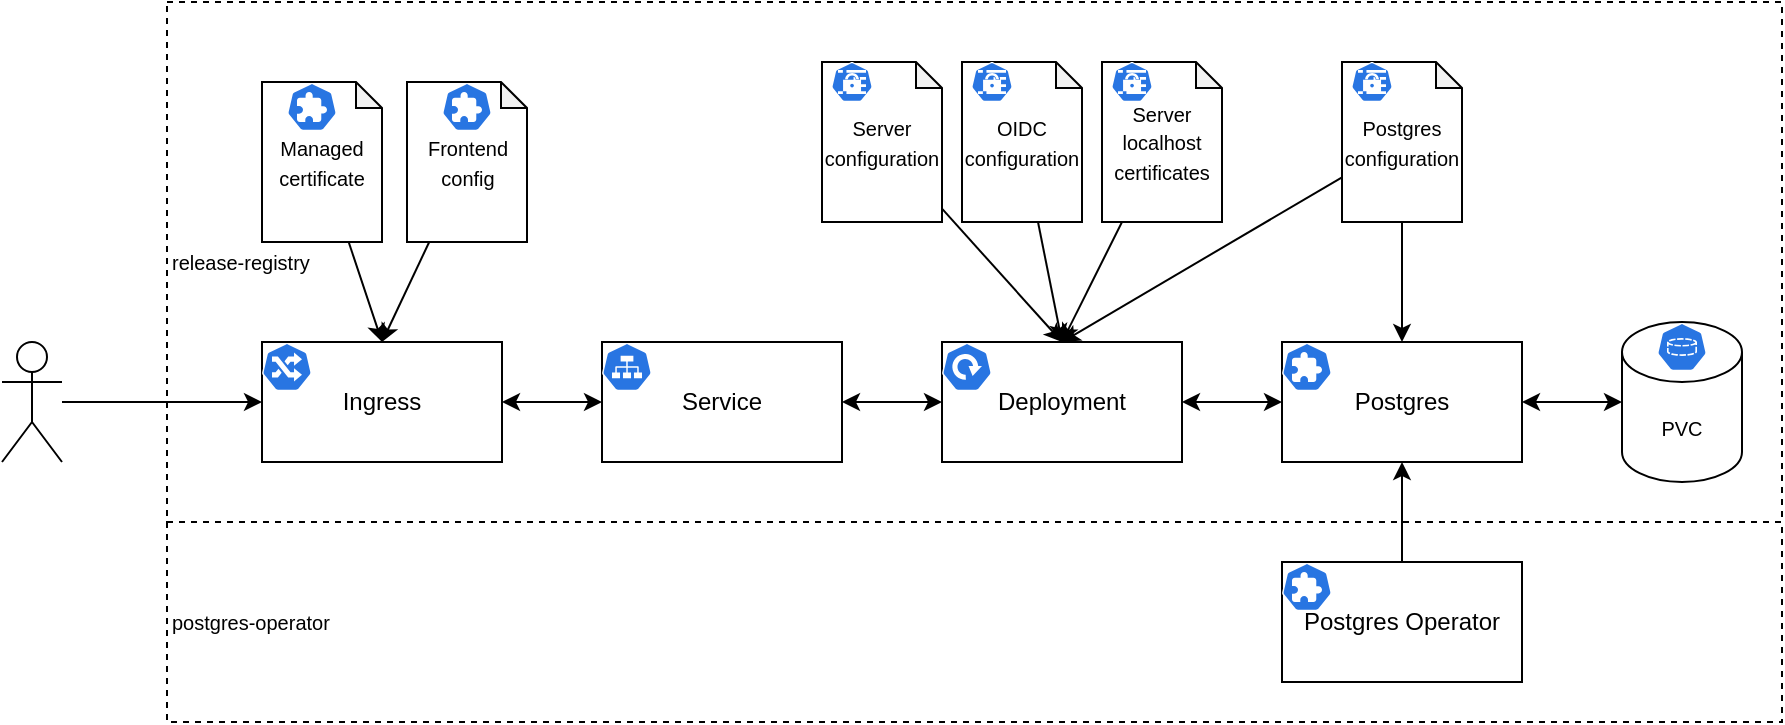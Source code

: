 <mxfile version="21.2.1" type="device">
  <diagram name="Page-1" id="NX8-HTwh9vYmY6NMwvyg">
    <mxGraphModel dx="1853" dy="743" grid="1" gridSize="10" guides="1" tooltips="1" connect="1" arrows="1" fold="1" page="1" pageScale="1" pageWidth="827" pageHeight="1169" math="0" shadow="0">
      <root>
        <mxCell id="0" />
        <mxCell id="1" parent="0" />
        <mxCell id="VQix-owB5lH4_ZpII7_T-47" value="release-registry" style="rounded=0;whiteSpace=wrap;html=1;fontSize=10;fillColor=none;dashed=1;align=left;" parent="1" vertex="1">
          <mxGeometry x="32.5" y="170" width="807.5" height="260" as="geometry" />
        </mxCell>
        <mxCell id="VQix-owB5lH4_ZpII7_T-52" style="edgeStyle=none;rounded=0;orthogonalLoop=1;jettySize=auto;html=1;entryX=0.5;entryY=0;entryDx=0;entryDy=0;fontSize=10;startArrow=none;startFill=0;" parent="1" source="VQix-owB5lH4_ZpII7_T-51" target="VQix-owB5lH4_ZpII7_T-11" edge="1">
          <mxGeometry relative="1" as="geometry" />
        </mxCell>
        <mxCell id="VQix-owB5lH4_ZpII7_T-51" value="&lt;font style=&quot;font-size: 10px;&quot;&gt;Managed certificate&lt;/font&gt;" style="shape=note;whiteSpace=wrap;html=1;backgroundOutline=1;darkOpacity=0.05;size=13;" parent="1" vertex="1">
          <mxGeometry x="80" y="210" width="60" height="80" as="geometry" />
        </mxCell>
        <mxCell id="VQix-owB5lH4_ZpII7_T-48" value="postgres-operator" style="rounded=0;whiteSpace=wrap;html=1;fontSize=10;fillColor=none;dashed=1;align=left;" parent="1" vertex="1">
          <mxGeometry x="32.5" y="430" width="807.5" height="100" as="geometry" />
        </mxCell>
        <mxCell id="VQix-owB5lH4_ZpII7_T-37" value="PVC" style="shape=cylinder3;whiteSpace=wrap;html=1;boundedLbl=1;backgroundOutline=1;size=15;fontSize=10;" parent="1" vertex="1">
          <mxGeometry x="760" y="330" width="60" height="80" as="geometry" />
        </mxCell>
        <mxCell id="VQix-owB5lH4_ZpII7_T-15" style="edgeStyle=orthogonalEdgeStyle;rounded=0;orthogonalLoop=1;jettySize=auto;html=1;startArrow=classic;startFill=1;" parent="1" source="VQix-owB5lH4_ZpII7_T-11" target="VQix-owB5lH4_ZpII7_T-12" edge="1">
          <mxGeometry relative="1" as="geometry" />
        </mxCell>
        <mxCell id="VQix-owB5lH4_ZpII7_T-11" value="Ingress" style="rounded=0;whiteSpace=wrap;html=1;align=center;" parent="1" vertex="1">
          <mxGeometry x="80" y="340" width="120" height="60" as="geometry" />
        </mxCell>
        <mxCell id="VQix-owB5lH4_ZpII7_T-16" style="edgeStyle=orthogonalEdgeStyle;rounded=0;orthogonalLoop=1;jettySize=auto;html=1;startArrow=classic;startFill=1;" parent="1" source="VQix-owB5lH4_ZpII7_T-12" target="VQix-owB5lH4_ZpII7_T-13" edge="1">
          <mxGeometry relative="1" as="geometry" />
        </mxCell>
        <mxCell id="VQix-owB5lH4_ZpII7_T-12" value="Service" style="rounded=0;whiteSpace=wrap;html=1;" parent="1" vertex="1">
          <mxGeometry x="250" y="340" width="120" height="60" as="geometry" />
        </mxCell>
        <mxCell id="VQix-owB5lH4_ZpII7_T-32" style="edgeStyle=none;rounded=0;orthogonalLoop=1;jettySize=auto;html=1;fontSize=10;startArrow=classic;startFill=1;" parent="1" source="VQix-owB5lH4_ZpII7_T-13" target="VQix-owB5lH4_ZpII7_T-30" edge="1">
          <mxGeometry relative="1" as="geometry" />
        </mxCell>
        <mxCell id="VQix-owB5lH4_ZpII7_T-13" value="Deployment" style="rounded=0;whiteSpace=wrap;html=1;" parent="1" vertex="1">
          <mxGeometry x="420" y="340" width="120" height="60" as="geometry" />
        </mxCell>
        <mxCell id="VQix-owB5lH4_ZpII7_T-27" style="edgeStyle=none;rounded=0;orthogonalLoop=1;jettySize=auto;html=1;fontSize=10;startArrow=none;startFill=0;entryX=0.5;entryY=0;entryDx=0;entryDy=0;" parent="1" source="VQix-owB5lH4_ZpII7_T-17" target="VQix-owB5lH4_ZpII7_T-13" edge="1">
          <mxGeometry relative="1" as="geometry" />
        </mxCell>
        <mxCell id="VQix-owB5lH4_ZpII7_T-17" value="&lt;font style=&quot;font-size: 10px;&quot;&gt;OIDC configuration&lt;/font&gt;" style="shape=note;whiteSpace=wrap;html=1;backgroundOutline=1;darkOpacity=0.05;size=13;" parent="1" vertex="1">
          <mxGeometry x="430" y="200" width="60" height="80" as="geometry" />
        </mxCell>
        <mxCell id="VQix-owB5lH4_ZpII7_T-26" style="rounded=0;orthogonalLoop=1;jettySize=auto;html=1;fontSize=10;startArrow=none;startFill=0;entryX=0.5;entryY=0;entryDx=0;entryDy=0;" parent="1" source="VQix-owB5lH4_ZpII7_T-18" target="VQix-owB5lH4_ZpII7_T-13" edge="1">
          <mxGeometry relative="1" as="geometry" />
        </mxCell>
        <mxCell id="VQix-owB5lH4_ZpII7_T-18" value="&lt;font style=&quot;font-size: 10px;&quot;&gt;Server configuration&lt;/font&gt;" style="shape=note;whiteSpace=wrap;html=1;backgroundOutline=1;darkOpacity=0.05;size=13;" parent="1" vertex="1">
          <mxGeometry x="360" y="200" width="60" height="80" as="geometry" />
        </mxCell>
        <mxCell id="VQix-owB5lH4_ZpII7_T-28" style="edgeStyle=none;rounded=0;orthogonalLoop=1;jettySize=auto;html=1;entryX=0.5;entryY=0;entryDx=0;entryDy=0;fontSize=10;startArrow=none;startFill=0;" parent="1" source="VQix-owB5lH4_ZpII7_T-19" target="VQix-owB5lH4_ZpII7_T-13" edge="1">
          <mxGeometry relative="1" as="geometry" />
        </mxCell>
        <mxCell id="VQix-owB5lH4_ZpII7_T-19" value="&lt;font style=&quot;font-size: 10px;&quot;&gt;Server localhost certificates&lt;/font&gt;" style="shape=note;whiteSpace=wrap;html=1;backgroundOutline=1;darkOpacity=0.05;size=13;" parent="1" vertex="1">
          <mxGeometry x="500" y="200" width="60" height="80" as="geometry" />
        </mxCell>
        <mxCell id="VQix-owB5lH4_ZpII7_T-21" value="" style="sketch=0;html=1;dashed=0;whitespace=wrap;fillColor=#2875E2;strokeColor=#ffffff;points=[[0.005,0.63,0],[0.1,0.2,0],[0.9,0.2,0],[0.5,0,0],[0.995,0.63,0],[0.72,0.99,0],[0.5,1,0],[0.28,0.99,0]];verticalLabelPosition=bottom;align=center;verticalAlign=top;shape=mxgraph.kubernetes.icon;prIcon=ing;fontSize=10;" parent="1" vertex="1">
          <mxGeometry x="80" y="340" width="25" height="25" as="geometry" />
        </mxCell>
        <mxCell id="VQix-owB5lH4_ZpII7_T-22" value="" style="sketch=0;html=1;dashed=0;whitespace=wrap;fillColor=#2875E2;strokeColor=#ffffff;points=[[0.005,0.63,0],[0.1,0.2,0],[0.9,0.2,0],[0.5,0,0],[0.995,0.63,0],[0.72,0.99,0],[0.5,1,0],[0.28,0.99,0]];verticalLabelPosition=bottom;align=center;verticalAlign=top;shape=mxgraph.kubernetes.icon;prIcon=svc;fontSize=10;aspect=fixed;" parent="1" vertex="1">
          <mxGeometry x="250" y="340" width="25" height="25" as="geometry" />
        </mxCell>
        <mxCell id="VQix-owB5lH4_ZpII7_T-23" value="" style="sketch=0;html=1;dashed=0;whitespace=wrap;fillColor=#2875E2;strokeColor=#ffffff;points=[[0.005,0.63,0],[0.1,0.2,0],[0.9,0.2,0],[0.5,0,0],[0.995,0.63,0],[0.72,0.99,0],[0.5,1,0],[0.28,0.99,0]];verticalLabelPosition=bottom;align=center;verticalAlign=top;shape=mxgraph.kubernetes.icon;prIcon=secret;fontSize=10;" parent="1" vertex="1">
          <mxGeometry x="360" y="200" width="30" height="20" as="geometry" />
        </mxCell>
        <mxCell id="VQix-owB5lH4_ZpII7_T-24" value="" style="sketch=0;html=1;dashed=0;whitespace=wrap;fillColor=#2875E2;strokeColor=#ffffff;points=[[0.005,0.63,0],[0.1,0.2,0],[0.9,0.2,0],[0.5,0,0],[0.995,0.63,0],[0.72,0.99,0],[0.5,1,0],[0.28,0.99,0]];verticalLabelPosition=bottom;align=center;verticalAlign=top;shape=mxgraph.kubernetes.icon;prIcon=secret;fontSize=10;" parent="1" vertex="1">
          <mxGeometry x="430" y="200" width="30" height="20" as="geometry" />
        </mxCell>
        <mxCell id="VQix-owB5lH4_ZpII7_T-25" value="" style="sketch=0;html=1;dashed=0;whitespace=wrap;fillColor=#2875E2;strokeColor=#ffffff;points=[[0.005,0.63,0],[0.1,0.2,0],[0.9,0.2,0],[0.5,0,0],[0.995,0.63,0],[0.72,0.99,0],[0.5,1,0],[0.28,0.99,0]];verticalLabelPosition=bottom;align=center;verticalAlign=top;shape=mxgraph.kubernetes.icon;prIcon=secret;fontSize=10;" parent="1" vertex="1">
          <mxGeometry x="500" y="200" width="30" height="20" as="geometry" />
        </mxCell>
        <mxCell id="VQix-owB5lH4_ZpII7_T-29" value="" style="sketch=0;html=1;dashed=0;whitespace=wrap;fillColor=#2875E2;strokeColor=#ffffff;points=[[0.005,0.63,0],[0.1,0.2,0],[0.9,0.2,0],[0.5,0,0],[0.995,0.63,0],[0.72,0.99,0],[0.5,1,0],[0.28,0.99,0]];verticalLabelPosition=bottom;align=center;verticalAlign=top;shape=mxgraph.kubernetes.icon;prIcon=deploy;fontSize=10;aspect=fixed;" parent="1" vertex="1">
          <mxGeometry x="420" y="340" width="25" height="25" as="geometry" />
        </mxCell>
        <mxCell id="VQix-owB5lH4_ZpII7_T-38" style="edgeStyle=none;rounded=0;orthogonalLoop=1;jettySize=auto;html=1;fontSize=10;startArrow=classic;startFill=1;" parent="1" source="VQix-owB5lH4_ZpII7_T-30" target="VQix-owB5lH4_ZpII7_T-37" edge="1">
          <mxGeometry relative="1" as="geometry" />
        </mxCell>
        <mxCell id="VQix-owB5lH4_ZpII7_T-30" value="Postgres" style="rounded=0;whiteSpace=wrap;html=1;" parent="1" vertex="1">
          <mxGeometry x="590" y="340" width="120" height="60" as="geometry" />
        </mxCell>
        <mxCell id="VQix-owB5lH4_ZpII7_T-33" style="edgeStyle=none;rounded=0;orthogonalLoop=1;jettySize=auto;html=1;fontSize=10;startArrow=classic;startFill=1;" parent="1" source="VQix-owB5lH4_ZpII7_T-2" target="VQix-owB5lH4_ZpII7_T-30" edge="1">
          <mxGeometry relative="1" as="geometry" />
        </mxCell>
        <mxCell id="VQix-owB5lH4_ZpII7_T-2" value="" style="sketch=0;html=1;dashed=0;whitespace=wrap;fillColor=#2875E2;strokeColor=#ffffff;points=[[0.005,0.63,0],[0.1,0.2,0],[0.9,0.2,0],[0.5,0,0],[0.995,0.63,0],[0.72,0.99,0],[0.5,1,0],[0.28,0.99,0]];verticalLabelPosition=bottom;align=center;verticalAlign=top;shape=mxgraph.kubernetes.icon;prIcon=crd;aspect=fixed;" parent="1" vertex="1">
          <mxGeometry x="590" y="340" width="25" height="25" as="geometry" />
        </mxCell>
        <mxCell id="VQix-owB5lH4_ZpII7_T-4" value="" style="sketch=0;html=1;dashed=0;whitespace=wrap;fillColor=#2875E2;strokeColor=#ffffff;points=[[0.005,0.63,0],[0.1,0.2,0],[0.9,0.2,0],[0.5,0,0],[0.995,0.63,0],[0.72,0.99,0],[0.5,1,0],[0.28,0.99,0]];verticalLabelPosition=bottom;align=center;verticalAlign=top;shape=mxgraph.kubernetes.icon;prIcon=pvc" parent="1" vertex="1">
          <mxGeometry x="777.5" y="330" width="25" height="25" as="geometry" />
        </mxCell>
        <mxCell id="VQix-owB5lH4_ZpII7_T-41" style="edgeStyle=none;rounded=0;orthogonalLoop=1;jettySize=auto;html=1;fontSize=10;startArrow=none;startFill=0;" parent="1" source="VQix-owB5lH4_ZpII7_T-39" target="VQix-owB5lH4_ZpII7_T-30" edge="1">
          <mxGeometry relative="1" as="geometry" />
        </mxCell>
        <mxCell id="VQix-owB5lH4_ZpII7_T-39" value="Postgres Operator" style="rounded=0;whiteSpace=wrap;html=1;" parent="1" vertex="1">
          <mxGeometry x="590" y="450" width="120" height="60" as="geometry" />
        </mxCell>
        <mxCell id="VQix-owB5lH4_ZpII7_T-40" value="" style="sketch=0;html=1;dashed=0;whitespace=wrap;fillColor=#2875E2;strokeColor=#ffffff;points=[[0.005,0.63,0],[0.1,0.2,0],[0.9,0.2,0],[0.5,0,0],[0.995,0.63,0],[0.72,0.99,0],[0.5,1,0],[0.28,0.99,0]];verticalLabelPosition=bottom;align=center;verticalAlign=top;shape=mxgraph.kubernetes.icon;prIcon=crd;aspect=fixed;" parent="1" vertex="1">
          <mxGeometry x="590" y="450" width="25" height="25" as="geometry" />
        </mxCell>
        <mxCell id="VQix-owB5lH4_ZpII7_T-45" style="edgeStyle=none;rounded=0;orthogonalLoop=1;jettySize=auto;html=1;fontSize=10;startArrow=none;startFill=0;" parent="1" source="VQix-owB5lH4_ZpII7_T-43" target="VQix-owB5lH4_ZpII7_T-30" edge="1">
          <mxGeometry relative="1" as="geometry" />
        </mxCell>
        <mxCell id="VQix-owB5lH4_ZpII7_T-46" style="edgeStyle=none;rounded=0;orthogonalLoop=1;jettySize=auto;html=1;entryX=0.5;entryY=0;entryDx=0;entryDy=0;fontSize=10;startArrow=none;startFill=0;" parent="1" source="VQix-owB5lH4_ZpII7_T-43" target="VQix-owB5lH4_ZpII7_T-13" edge="1">
          <mxGeometry relative="1" as="geometry" />
        </mxCell>
        <mxCell id="VQix-owB5lH4_ZpII7_T-43" value="&lt;font style=&quot;font-size: 10px;&quot;&gt;Postgres configuration&lt;/font&gt;" style="shape=note;whiteSpace=wrap;html=1;backgroundOutline=1;darkOpacity=0.05;size=13;" parent="1" vertex="1">
          <mxGeometry x="620" y="200" width="60" height="80" as="geometry" />
        </mxCell>
        <mxCell id="VQix-owB5lH4_ZpII7_T-44" value="" style="sketch=0;html=1;dashed=0;whitespace=wrap;fillColor=#2875E2;strokeColor=#ffffff;points=[[0.005,0.63,0],[0.1,0.2,0],[0.9,0.2,0],[0.5,0,0],[0.995,0.63,0],[0.72,0.99,0],[0.5,1,0],[0.28,0.99,0]];verticalLabelPosition=bottom;align=center;verticalAlign=top;shape=mxgraph.kubernetes.icon;prIcon=secret;fontSize=10;" parent="1" vertex="1">
          <mxGeometry x="620" y="200" width="30" height="20" as="geometry" />
        </mxCell>
        <mxCell id="VQix-owB5lH4_ZpII7_T-50" value="" style="sketch=0;html=1;dashed=0;whitespace=wrap;fillColor=#2875E2;strokeColor=#ffffff;points=[[0.005,0.63,0],[0.1,0.2,0],[0.9,0.2,0],[0.5,0,0],[0.995,0.63,0],[0.72,0.99,0],[0.5,1,0],[0.28,0.99,0]];verticalLabelPosition=bottom;align=center;verticalAlign=top;shape=mxgraph.kubernetes.icon;prIcon=crd;aspect=fixed;" parent="1" vertex="1">
          <mxGeometry x="92.5" y="210" width="25" height="25" as="geometry" />
        </mxCell>
        <mxCell id="VQix-owB5lH4_ZpII7_T-56" style="edgeStyle=none;rounded=0;orthogonalLoop=1;jettySize=auto;html=1;entryX=0.5;entryY=0;entryDx=0;entryDy=0;fontSize=10;startArrow=none;startFill=0;" parent="1" source="VQix-owB5lH4_ZpII7_T-54" target="VQix-owB5lH4_ZpII7_T-11" edge="1">
          <mxGeometry relative="1" as="geometry" />
        </mxCell>
        <mxCell id="VQix-owB5lH4_ZpII7_T-54" value="&lt;font style=&quot;font-size: 10px;&quot;&gt;Frontend config&lt;/font&gt;" style="shape=note;whiteSpace=wrap;html=1;backgroundOutline=1;darkOpacity=0.05;size=13;" parent="1" vertex="1">
          <mxGeometry x="152.5" y="210" width="60" height="80" as="geometry" />
        </mxCell>
        <mxCell id="VQix-owB5lH4_ZpII7_T-55" value="" style="sketch=0;html=1;dashed=0;whitespace=wrap;fillColor=#2875E2;strokeColor=#ffffff;points=[[0.005,0.63,0],[0.1,0.2,0],[0.9,0.2,0],[0.5,0,0],[0.995,0.63,0],[0.72,0.99,0],[0.5,1,0],[0.28,0.99,0]];verticalLabelPosition=bottom;align=center;verticalAlign=top;shape=mxgraph.kubernetes.icon;prIcon=crd;aspect=fixed;" parent="1" vertex="1">
          <mxGeometry x="170" y="210" width="25" height="25" as="geometry" />
        </mxCell>
        <mxCell id="VQix-owB5lH4_ZpII7_T-58" style="edgeStyle=none;rounded=0;orthogonalLoop=1;jettySize=auto;html=1;fontSize=10;startArrow=none;startFill=0;" parent="1" source="VQix-owB5lH4_ZpII7_T-57" target="VQix-owB5lH4_ZpII7_T-11" edge="1">
          <mxGeometry relative="1" as="geometry" />
        </mxCell>
        <mxCell id="VQix-owB5lH4_ZpII7_T-57" value="" style="shape=umlActor;verticalLabelPosition=bottom;verticalAlign=top;html=1;outlineConnect=0;fontSize=10;fillColor=none;" parent="1" vertex="1">
          <mxGeometry x="-50" y="340" width="30" height="60" as="geometry" />
        </mxCell>
      </root>
    </mxGraphModel>
  </diagram>
</mxfile>

